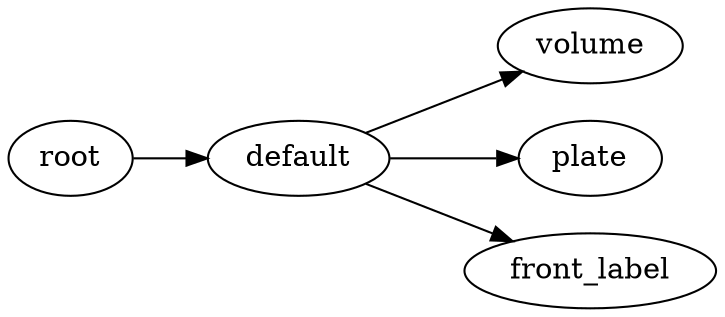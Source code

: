 digraph default {
	graph [rankdir=LR]
	root_1 [label=root href="javascript:s=&quot;\(\)\nNone&quot;; console.log(s); alert(s);"]
	default_2 [label=default href="javascript:s=&quot;\(&#x27;default&#x27;,\)\nBuildVolume&quot;; console.log(s); alert(s);" tooltip=BuildVolume]
	volume_3 [label=volume href="javascript:s=&quot;\(&#x27;default&#x27;,\ &#x27;volume&#x27;\)\nBox&quot;; console.log(s); alert(s);" tooltip=Box]
	plate_4 [label=plate href="javascript:s=&quot;\(&#x27;default&#x27;,\ &#x27;plate&#x27;\)\nBox&quot;; console.log(s); alert(s);" tooltip=Box]
	front_label_5 [label=front_label href="javascript:s=&quot;\(&#x27;default&#x27;,\ &#x27;front_label&#x27;\)\nText&quot;; console.log(s); alert(s);" tooltip=Text]
	root_1 -> default_2
	default_2 -> volume_3
	default_2 -> plate_4
	default_2 -> front_label_5
}
